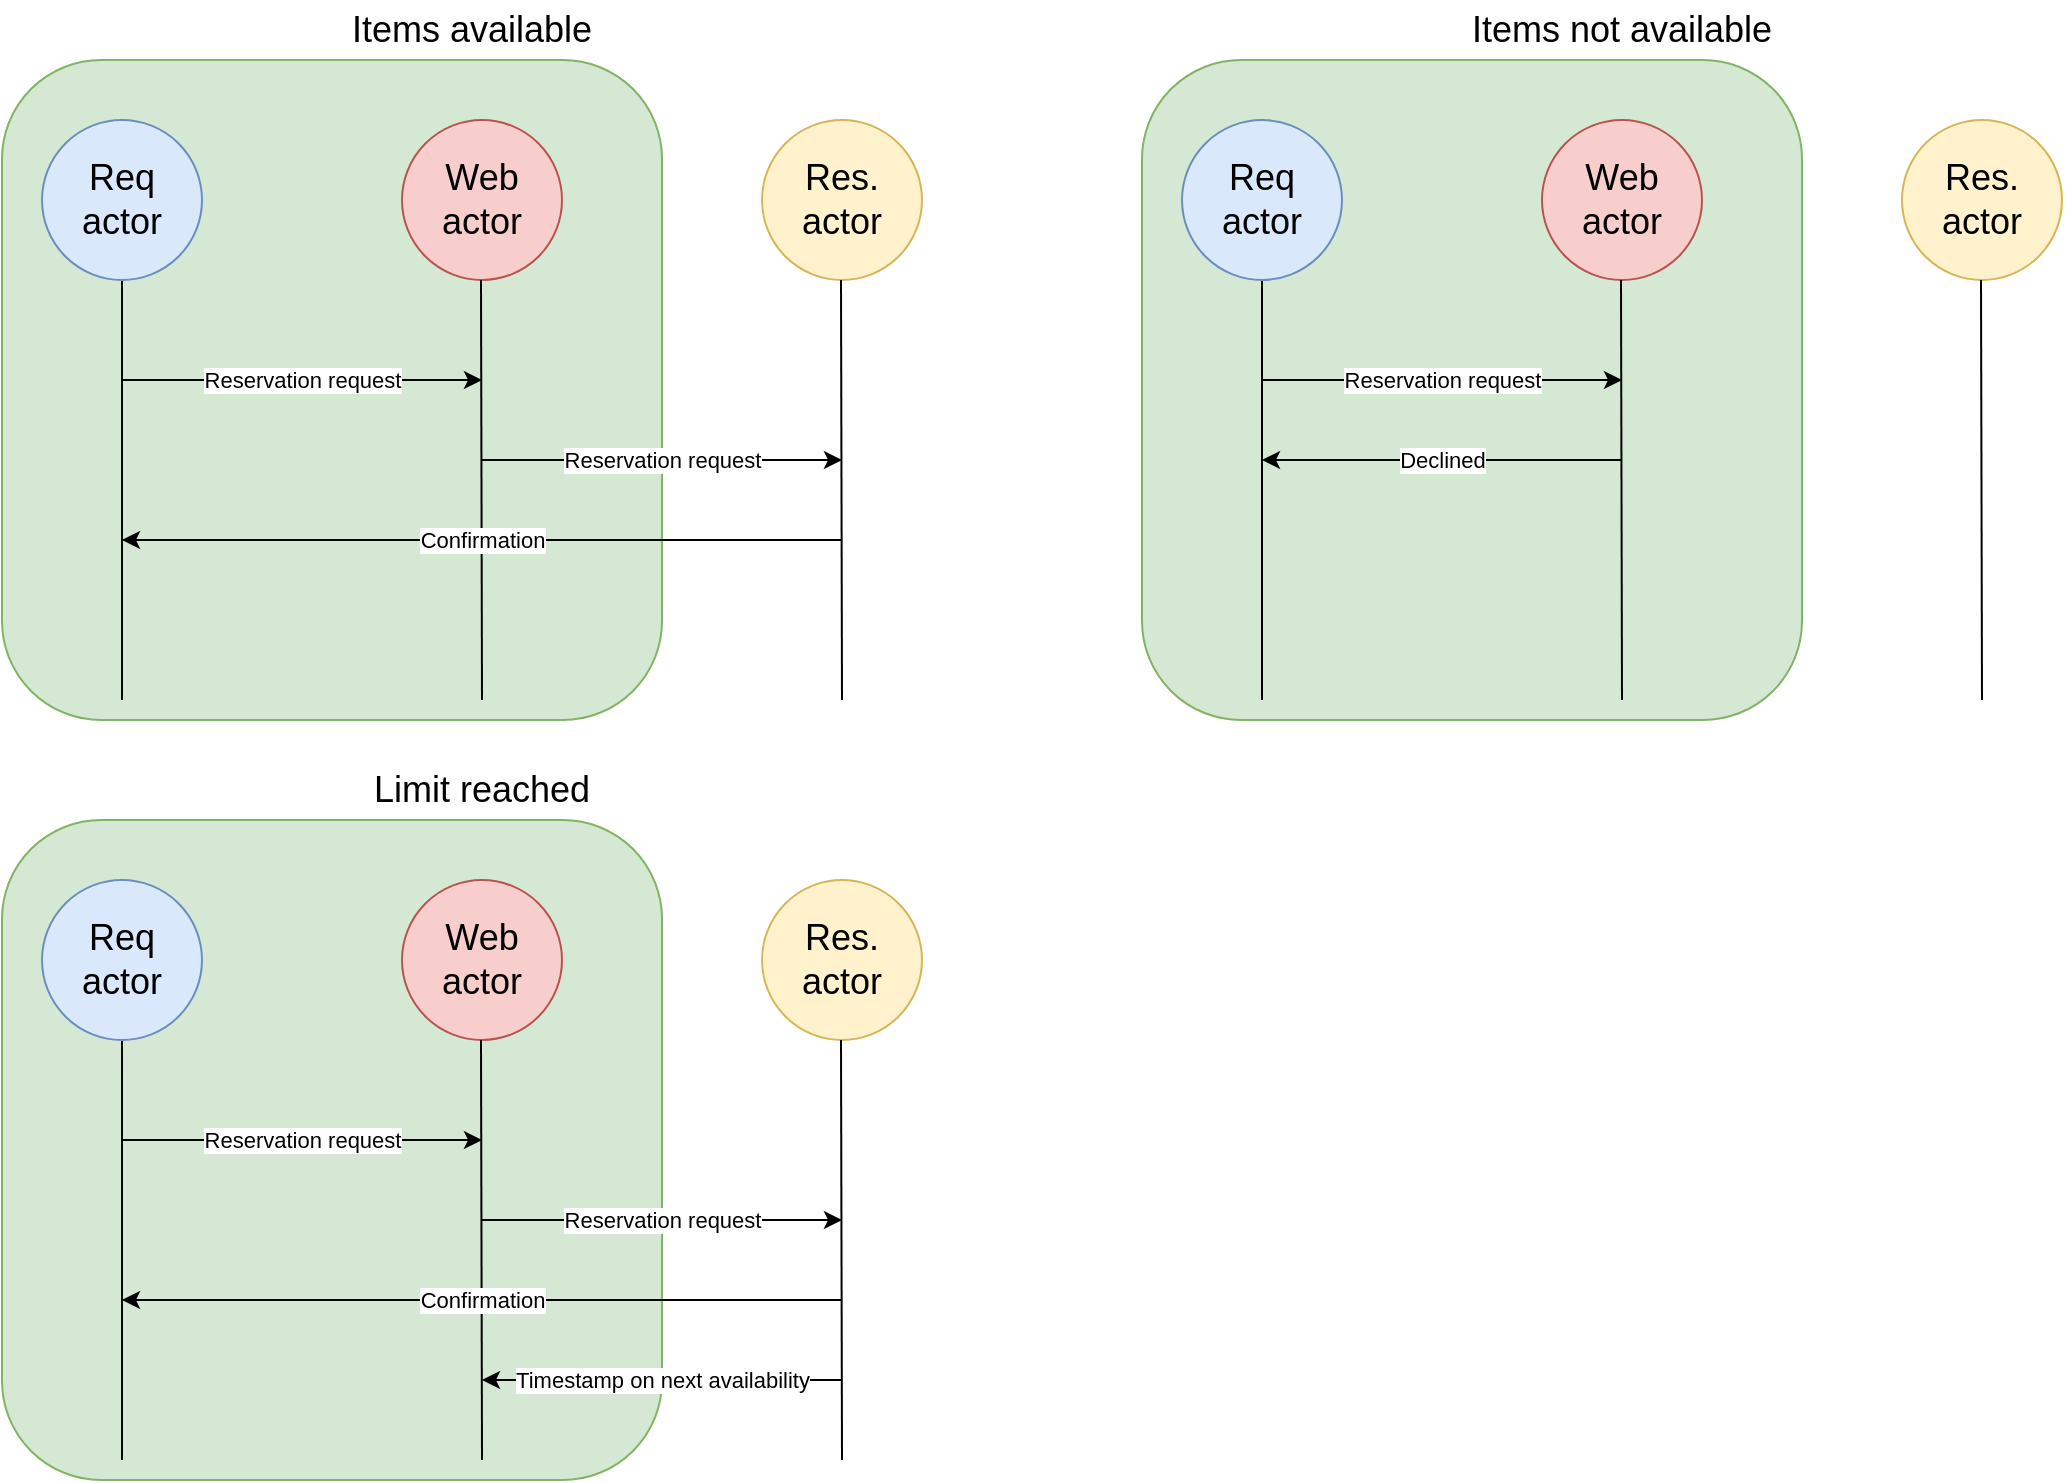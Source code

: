 <mxfile>
    <diagram id="lV6X63ghPcbZG04vqODa" name="Page-1">
        <mxGraphModel dx="778" dy="893" grid="1" gridSize="10" guides="1" tooltips="1" connect="1" arrows="1" fold="1" page="1" pageScale="1" pageWidth="850" pageHeight="1100" background="#ffffff" math="0" shadow="0">
            <root>
                <mxCell id="0"/>
                <mxCell id="1" parent="0"/>
                <mxCell id="27" value="" style="rounded=1;whiteSpace=wrap;html=1;fillColor=#d5e8d4;strokeColor=#82b366;" vertex="1" parent="1">
                    <mxGeometry x="120" y="40" width="330" height="330" as="geometry"/>
                </mxCell>
                <mxCell id="15" value="Res. actor" style="ellipse;whiteSpace=wrap;html=1;aspect=fixed;fontSize=18;fillColor=#fff2cc;strokeColor=#d6b656;" parent="1" vertex="1">
                    <mxGeometry x="500" y="70" width="80" height="80" as="geometry"/>
                </mxCell>
                <mxCell id="21" style="edgeStyle=none;html=1;endArrow=none;endFill=0;" edge="1" parent="1" source="8">
                    <mxGeometry relative="1" as="geometry">
                        <mxPoint x="180" y="360" as="targetPoint"/>
                    </mxGeometry>
                </mxCell>
                <mxCell id="8" value="Req actor" style="ellipse;whiteSpace=wrap;html=1;aspect=fixed;fontSize=18;fillColor=#dae8fc;strokeColor=#6c8ebf;" parent="1" vertex="1">
                    <mxGeometry x="140" y="70" width="80" height="80" as="geometry"/>
                </mxCell>
                <mxCell id="20" value="Web actor" style="ellipse;whiteSpace=wrap;html=1;aspect=fixed;fontSize=18;fillColor=#f8cecc;strokeColor=#b85450;" vertex="1" parent="1">
                    <mxGeometry x="320" y="70" width="80" height="80" as="geometry"/>
                </mxCell>
                <mxCell id="22" style="edgeStyle=none;html=1;endArrow=none;endFill=0;" edge="1" parent="1">
                    <mxGeometry relative="1" as="geometry">
                        <mxPoint x="360" y="360" as="targetPoint"/>
                        <mxPoint x="359.5" y="150" as="sourcePoint"/>
                    </mxGeometry>
                </mxCell>
                <mxCell id="23" style="edgeStyle=none;html=1;endArrow=none;endFill=0;" edge="1" parent="1">
                    <mxGeometry relative="1" as="geometry">
                        <mxPoint x="540" y="360" as="targetPoint"/>
                        <mxPoint x="539.5" y="150" as="sourcePoint"/>
                    </mxGeometry>
                </mxCell>
                <mxCell id="24" value="Reservation request" style="endArrow=classic;html=1;" edge="1" parent="1">
                    <mxGeometry width="50" height="50" relative="1" as="geometry">
                        <mxPoint x="180" y="200" as="sourcePoint"/>
                        <mxPoint x="360" y="200" as="targetPoint"/>
                    </mxGeometry>
                </mxCell>
                <mxCell id="25" value="Reservation request" style="endArrow=classic;html=1;" edge="1" parent="1">
                    <mxGeometry width="50" height="50" relative="1" as="geometry">
                        <mxPoint x="360" y="240" as="sourcePoint"/>
                        <mxPoint x="540" y="240" as="targetPoint"/>
                    </mxGeometry>
                </mxCell>
                <mxCell id="28" value="Confirmation" style="endArrow=classic;html=1;" edge="1" parent="1">
                    <mxGeometry width="50" height="50" relative="1" as="geometry">
                        <mxPoint x="540" y="280" as="sourcePoint"/>
                        <mxPoint x="180" y="280" as="targetPoint"/>
                    </mxGeometry>
                </mxCell>
                <mxCell id="29" value="" style="rounded=1;whiteSpace=wrap;html=1;fillColor=#d5e8d4;strokeColor=#82b366;" vertex="1" parent="1">
                    <mxGeometry x="120" y="420" width="330" height="330" as="geometry"/>
                </mxCell>
                <mxCell id="30" value="Res. actor" style="ellipse;whiteSpace=wrap;html=1;aspect=fixed;fontSize=18;fillColor=#fff2cc;strokeColor=#d6b656;" vertex="1" parent="1">
                    <mxGeometry x="500" y="450" width="80" height="80" as="geometry"/>
                </mxCell>
                <mxCell id="31" style="edgeStyle=none;html=1;endArrow=none;endFill=0;" edge="1" parent="1" source="32">
                    <mxGeometry relative="1" as="geometry">
                        <mxPoint x="180" y="740" as="targetPoint"/>
                    </mxGeometry>
                </mxCell>
                <mxCell id="32" value="Req actor" style="ellipse;whiteSpace=wrap;html=1;aspect=fixed;fontSize=18;fillColor=#dae8fc;strokeColor=#6c8ebf;" vertex="1" parent="1">
                    <mxGeometry x="140" y="450" width="80" height="80" as="geometry"/>
                </mxCell>
                <mxCell id="33" value="Web actor" style="ellipse;whiteSpace=wrap;html=1;aspect=fixed;fontSize=18;fillColor=#f8cecc;strokeColor=#b85450;" vertex="1" parent="1">
                    <mxGeometry x="320" y="450" width="80" height="80" as="geometry"/>
                </mxCell>
                <mxCell id="34" style="edgeStyle=none;html=1;endArrow=none;endFill=0;" edge="1" parent="1">
                    <mxGeometry relative="1" as="geometry">
                        <mxPoint x="360" y="740" as="targetPoint"/>
                        <mxPoint x="359.5" y="530" as="sourcePoint"/>
                    </mxGeometry>
                </mxCell>
                <mxCell id="35" style="edgeStyle=none;html=1;endArrow=none;endFill=0;" edge="1" parent="1">
                    <mxGeometry relative="1" as="geometry">
                        <mxPoint x="540" y="740" as="targetPoint"/>
                        <mxPoint x="539.5" y="530" as="sourcePoint"/>
                    </mxGeometry>
                </mxCell>
                <mxCell id="36" value="Reservation request" style="endArrow=classic;html=1;" edge="1" parent="1">
                    <mxGeometry width="50" height="50" relative="1" as="geometry">
                        <mxPoint x="180" y="580" as="sourcePoint"/>
                        <mxPoint x="360" y="580" as="targetPoint"/>
                    </mxGeometry>
                </mxCell>
                <mxCell id="37" value="Reservation request" style="endArrow=classic;html=1;" edge="1" parent="1">
                    <mxGeometry width="50" height="50" relative="1" as="geometry">
                        <mxPoint x="360" y="620" as="sourcePoint"/>
                        <mxPoint x="540" y="620" as="targetPoint"/>
                    </mxGeometry>
                </mxCell>
                <mxCell id="38" value="Confirmation" style="endArrow=classic;html=1;" edge="1" parent="1">
                    <mxGeometry width="50" height="50" relative="1" as="geometry">
                        <mxPoint x="540" y="660" as="sourcePoint"/>
                        <mxPoint x="180" y="660" as="targetPoint"/>
                    </mxGeometry>
                </mxCell>
                <mxCell id="39" value="Timestamp on next availability" style="endArrow=classic;html=1;" edge="1" parent="1">
                    <mxGeometry width="50" height="50" relative="1" as="geometry">
                        <mxPoint x="540" y="700" as="sourcePoint"/>
                        <mxPoint x="360" y="700" as="targetPoint"/>
                    </mxGeometry>
                </mxCell>
                <mxCell id="40" value="" style="rounded=1;whiteSpace=wrap;html=1;fillColor=#d5e8d4;strokeColor=#82b366;" vertex="1" parent="1">
                    <mxGeometry x="690" y="40" width="330" height="330" as="geometry"/>
                </mxCell>
                <mxCell id="41" value="Res. actor" style="ellipse;whiteSpace=wrap;html=1;aspect=fixed;fontSize=18;fillColor=#fff2cc;strokeColor=#d6b656;" vertex="1" parent="1">
                    <mxGeometry x="1070" y="70" width="80" height="80" as="geometry"/>
                </mxCell>
                <mxCell id="42" style="edgeStyle=none;html=1;endArrow=none;endFill=0;" edge="1" parent="1" source="43">
                    <mxGeometry relative="1" as="geometry">
                        <mxPoint x="750" y="360" as="targetPoint"/>
                    </mxGeometry>
                </mxCell>
                <mxCell id="43" value="Req actor" style="ellipse;whiteSpace=wrap;html=1;aspect=fixed;fontSize=18;fillColor=#dae8fc;strokeColor=#6c8ebf;" vertex="1" parent="1">
                    <mxGeometry x="710" y="70" width="80" height="80" as="geometry"/>
                </mxCell>
                <mxCell id="44" value="Web actor" style="ellipse;whiteSpace=wrap;html=1;aspect=fixed;fontSize=18;fillColor=#f8cecc;strokeColor=#b85450;" vertex="1" parent="1">
                    <mxGeometry x="890" y="70" width="80" height="80" as="geometry"/>
                </mxCell>
                <mxCell id="45" style="edgeStyle=none;html=1;endArrow=none;endFill=0;" edge="1" parent="1">
                    <mxGeometry relative="1" as="geometry">
                        <mxPoint x="930" y="360" as="targetPoint"/>
                        <mxPoint x="929.5" y="150" as="sourcePoint"/>
                    </mxGeometry>
                </mxCell>
                <mxCell id="46" style="edgeStyle=none;html=1;endArrow=none;endFill=0;" edge="1" parent="1">
                    <mxGeometry relative="1" as="geometry">
                        <mxPoint x="1110" y="360" as="targetPoint"/>
                        <mxPoint x="1109.5" y="150" as="sourcePoint"/>
                    </mxGeometry>
                </mxCell>
                <mxCell id="47" value="Reservation request" style="endArrow=classic;html=1;" edge="1" parent="1">
                    <mxGeometry width="50" height="50" relative="1" as="geometry">
                        <mxPoint x="750" y="200" as="sourcePoint"/>
                        <mxPoint x="930" y="200" as="targetPoint"/>
                    </mxGeometry>
                </mxCell>
                <mxCell id="49" value="Declined" style="endArrow=classic;html=1;" edge="1" parent="1">
                    <mxGeometry width="50" height="50" relative="1" as="geometry">
                        <mxPoint x="930" y="240" as="sourcePoint"/>
                        <mxPoint x="750" y="240" as="targetPoint"/>
                    </mxGeometry>
                </mxCell>
                <mxCell id="51" value="&lt;span style=&quot;font-size: 18px&quot;&gt;Items available&lt;/span&gt;" style="text;html=1;strokeColor=none;fillColor=none;align=center;verticalAlign=middle;whiteSpace=wrap;rounded=0;" vertex="1" parent="1">
                    <mxGeometry x="230" y="10" width="250" height="30" as="geometry"/>
                </mxCell>
                <mxCell id="52" value="&lt;span style=&quot;font-size: 18px&quot;&gt;Limit reached&lt;/span&gt;" style="text;html=1;strokeColor=none;fillColor=none;align=center;verticalAlign=middle;whiteSpace=wrap;rounded=0;" vertex="1" parent="1">
                    <mxGeometry x="235" y="390" width="250" height="30" as="geometry"/>
                </mxCell>
                <mxCell id="53" value="&lt;span style=&quot;font-size: 18px&quot;&gt;Items not available&lt;/span&gt;" style="text;html=1;strokeColor=none;fillColor=none;align=center;verticalAlign=middle;whiteSpace=wrap;rounded=0;" vertex="1" parent="1">
                    <mxGeometry x="805" y="10" width="250" height="30" as="geometry"/>
                </mxCell>
            </root>
        </mxGraphModel>
    </diagram>
</mxfile>